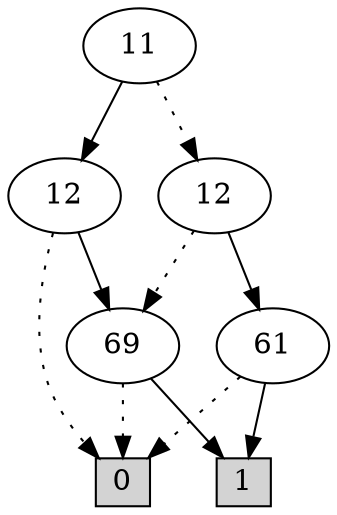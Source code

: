 digraph G {
0 [shape=box, label="0", style=filled, shape=box, height=0.3, width=0.3];
1 [shape=box, label="1", style=filled, shape=box, height=0.3, width=0.3];
85062 [label="11"];
85062 -> 85061 [style=dotted];
85062 -> 85052 [style=filled];
85061 [label="12"];
85061 -> 140 [style=dotted];
85061 -> 124 [style=filled];
140 [label="69"];
140 -> 0 [style=dotted];
140 -> 1 [style=filled];
124 [label="61"];
124 -> 0 [style=dotted];
124 -> 1 [style=filled];
85052 [label="12"];
85052 -> 0 [style=dotted];
85052 -> 140 [style=filled];
}
